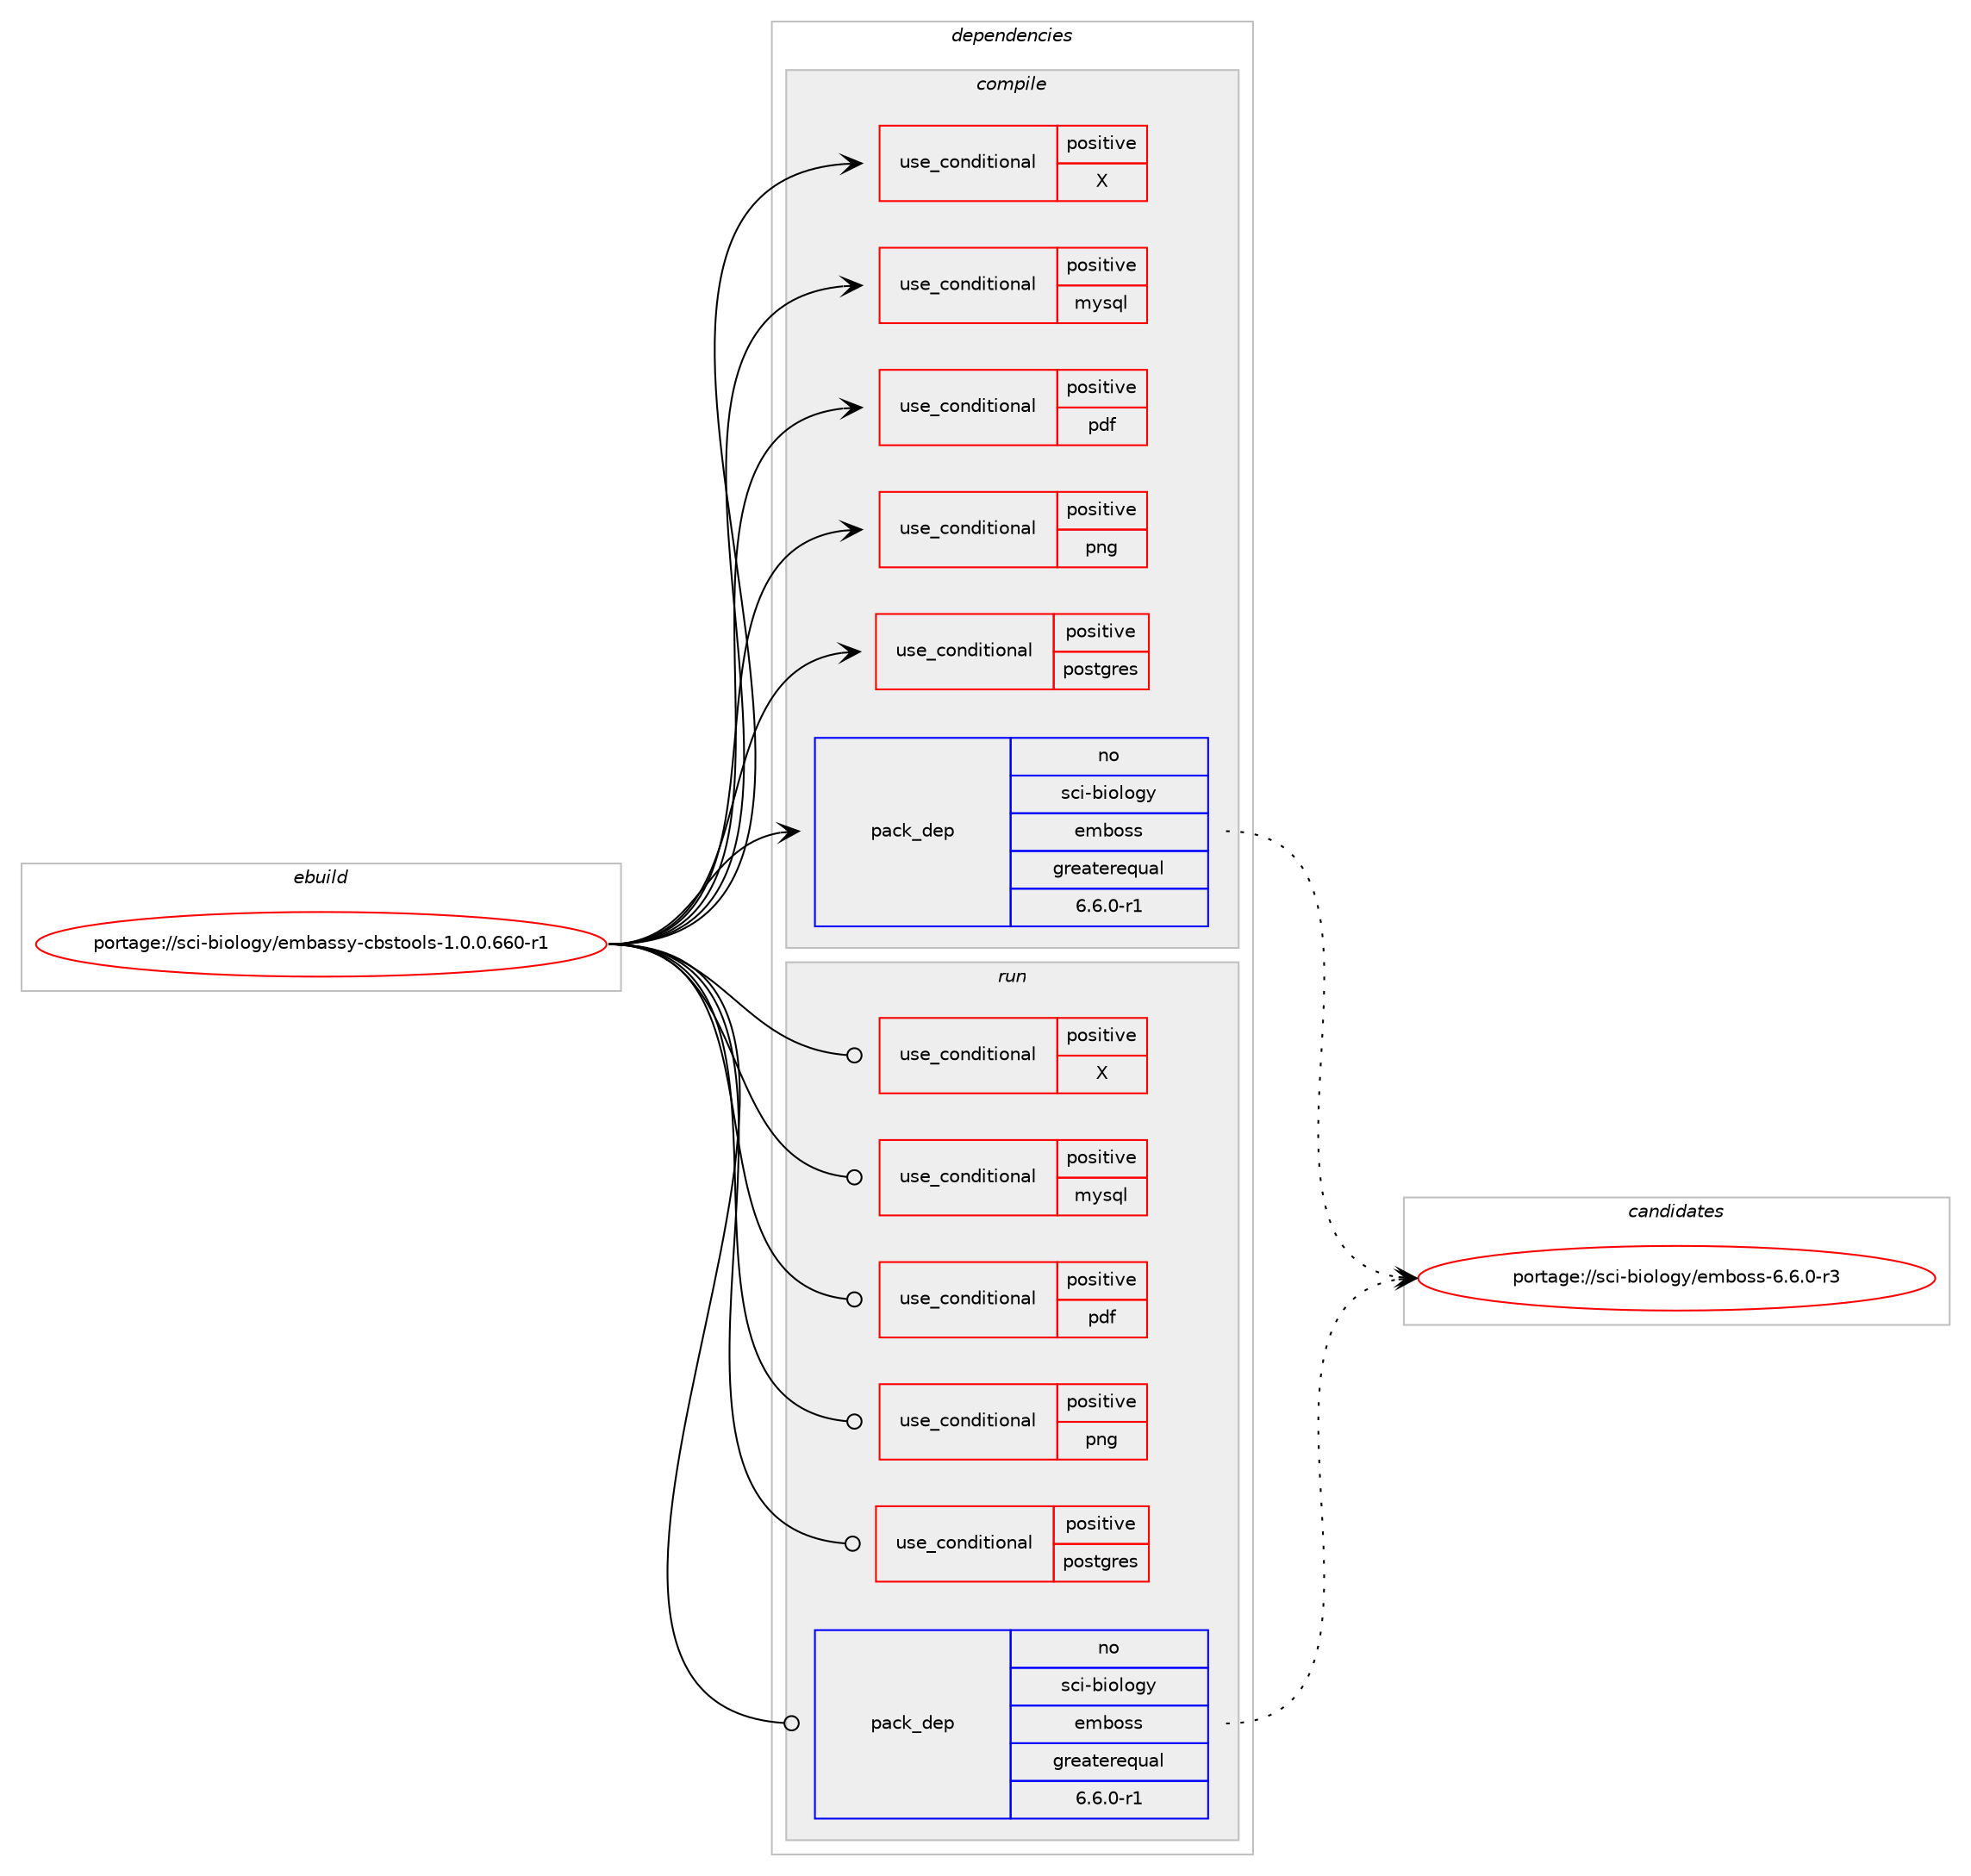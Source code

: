 digraph prolog {

# *************
# Graph options
# *************

newrank=true;
concentrate=true;
compound=true;
graph [rankdir=LR,fontname=Helvetica,fontsize=10,ranksep=1.5];#, ranksep=2.5, nodesep=0.2];
edge  [arrowhead=vee];
node  [fontname=Helvetica,fontsize=10];

# **********
# The ebuild
# **********

subgraph cluster_leftcol {
color=gray;
rank=same;
label=<<i>ebuild</i>>;
id [label="portage://sci-biology/embassy-cbstools-1.0.0.660-r1", color=red, width=4, href="../sci-biology/embassy-cbstools-1.0.0.660-r1.svg"];
}

# ****************
# The dependencies
# ****************

subgraph cluster_midcol {
color=gray;
label=<<i>dependencies</i>>;
subgraph cluster_compile {
fillcolor="#eeeeee";
style=filled;
label=<<i>compile</i>>;
subgraph cond101376 {
dependency197844 [label=<<TABLE BORDER="0" CELLBORDER="1" CELLSPACING="0" CELLPADDING="4"><TR><TD ROWSPAN="3" CELLPADDING="10">use_conditional</TD></TR><TR><TD>positive</TD></TR><TR><TD>X</TD></TR></TABLE>>, shape=none, color=red];
# *** BEGIN UNKNOWN DEPENDENCY TYPE (TODO) ***
# dependency197844 -> package_dependency(portage://sci-biology/embassy-cbstools-1.0.0.660-r1,install,no,x11-libs,libXt,none,[,,],[],[])
# *** END UNKNOWN DEPENDENCY TYPE (TODO) ***

}
id:e -> dependency197844:w [weight=20,style="solid",arrowhead="vee"];
subgraph cond101377 {
dependency197845 [label=<<TABLE BORDER="0" CELLBORDER="1" CELLSPACING="0" CELLPADDING="4"><TR><TD ROWSPAN="3" CELLPADDING="10">use_conditional</TD></TR><TR><TD>positive</TD></TR><TR><TD>mysql</TD></TR></TABLE>>, shape=none, color=red];
# *** BEGIN UNKNOWN DEPENDENCY TYPE (TODO) ***
# dependency197845 -> package_dependency(portage://sci-biology/embassy-cbstools-1.0.0.660-r1,install,no,dev-db,mysql-connector-c,none,[,,],[slot(0),equal],[])
# *** END UNKNOWN DEPENDENCY TYPE (TODO) ***

}
id:e -> dependency197845:w [weight=20,style="solid",arrowhead="vee"];
subgraph cond101378 {
dependency197846 [label=<<TABLE BORDER="0" CELLBORDER="1" CELLSPACING="0" CELLPADDING="4"><TR><TD ROWSPAN="3" CELLPADDING="10">use_conditional</TD></TR><TR><TD>positive</TD></TR><TR><TD>pdf</TD></TR></TABLE>>, shape=none, color=red];
# *** BEGIN UNKNOWN DEPENDENCY TYPE (TODO) ***
# dependency197846 -> package_dependency(portage://sci-biology/embassy-cbstools-1.0.0.660-r1,install,no,media-libs,libharu,none,[,,],any_same_slot,[])
# *** END UNKNOWN DEPENDENCY TYPE (TODO) ***

}
id:e -> dependency197846:w [weight=20,style="solid",arrowhead="vee"];
subgraph cond101379 {
dependency197847 [label=<<TABLE BORDER="0" CELLBORDER="1" CELLSPACING="0" CELLPADDING="4"><TR><TD ROWSPAN="3" CELLPADDING="10">use_conditional</TD></TR><TR><TD>positive</TD></TR><TR><TD>png</TD></TR></TABLE>>, shape=none, color=red];
# *** BEGIN UNKNOWN DEPENDENCY TYPE (TODO) ***
# dependency197847 -> package_dependency(portage://sci-biology/embassy-cbstools-1.0.0.660-r1,install,no,media-libs,gd,none,[,,],[slot(2),equal],[use(enable(png),none)])
# *** END UNKNOWN DEPENDENCY TYPE (TODO) ***

}
id:e -> dependency197847:w [weight=20,style="solid",arrowhead="vee"];
subgraph cond101380 {
dependency197848 [label=<<TABLE BORDER="0" CELLBORDER="1" CELLSPACING="0" CELLPADDING="4"><TR><TD ROWSPAN="3" CELLPADDING="10">use_conditional</TD></TR><TR><TD>positive</TD></TR><TR><TD>postgres</TD></TR></TABLE>>, shape=none, color=red];
# *** BEGIN UNKNOWN DEPENDENCY TYPE (TODO) ***
# dependency197848 -> package_dependency(portage://sci-biology/embassy-cbstools-1.0.0.660-r1,install,no,dev-db,postgresql,none,[,,],any_same_slot,[])
# *** END UNKNOWN DEPENDENCY TYPE (TODO) ***

}
id:e -> dependency197848:w [weight=20,style="solid",arrowhead="vee"];
# *** BEGIN UNKNOWN DEPENDENCY TYPE (TODO) ***
# id -> package_dependency(portage://sci-biology/embassy-cbstools-1.0.0.660-r1,install,no,dev-libs,expat,none,[,,],[],[])
# *** END UNKNOWN DEPENDENCY TYPE (TODO) ***

# *** BEGIN UNKNOWN DEPENDENCY TYPE (TODO) ***
# id -> package_dependency(portage://sci-biology/embassy-cbstools-1.0.0.660-r1,install,no,dev-libs,libpcre,none,[,,],[slot(3)],[])
# *** END UNKNOWN DEPENDENCY TYPE (TODO) ***

subgraph pack93717 {
dependency197849 [label=<<TABLE BORDER="0" CELLBORDER="1" CELLSPACING="0" CELLPADDING="4" WIDTH="220"><TR><TD ROWSPAN="6" CELLPADDING="30">pack_dep</TD></TR><TR><TD WIDTH="110">no</TD></TR><TR><TD>sci-biology</TD></TR><TR><TD>emboss</TD></TR><TR><TD>greaterequal</TD></TR><TR><TD>6.6.0-r1</TD></TR></TABLE>>, shape=none, color=blue];
}
id:e -> dependency197849:w [weight=20,style="solid",arrowhead="vee"];
# *** BEGIN UNKNOWN DEPENDENCY TYPE (TODO) ***
# id -> package_dependency(portage://sci-biology/embassy-cbstools-1.0.0.660-r1,install,no,sci-libs,plplot,none,[,,],any_same_slot,[])
# *** END UNKNOWN DEPENDENCY TYPE (TODO) ***

# *** BEGIN UNKNOWN DEPENDENCY TYPE (TODO) ***
# id -> package_dependency(portage://sci-biology/embassy-cbstools-1.0.0.660-r1,install,no,sys-libs,zlib,none,[,,],[],[])
# *** END UNKNOWN DEPENDENCY TYPE (TODO) ***

}
subgraph cluster_compileandrun {
fillcolor="#eeeeee";
style=filled;
label=<<i>compile and run</i>>;
}
subgraph cluster_run {
fillcolor="#eeeeee";
style=filled;
label=<<i>run</i>>;
subgraph cond101381 {
dependency197850 [label=<<TABLE BORDER="0" CELLBORDER="1" CELLSPACING="0" CELLPADDING="4"><TR><TD ROWSPAN="3" CELLPADDING="10">use_conditional</TD></TR><TR><TD>positive</TD></TR><TR><TD>X</TD></TR></TABLE>>, shape=none, color=red];
# *** BEGIN UNKNOWN DEPENDENCY TYPE (TODO) ***
# dependency197850 -> package_dependency(portage://sci-biology/embassy-cbstools-1.0.0.660-r1,run,no,x11-libs,libXt,none,[,,],[],[])
# *** END UNKNOWN DEPENDENCY TYPE (TODO) ***

}
id:e -> dependency197850:w [weight=20,style="solid",arrowhead="odot"];
subgraph cond101382 {
dependency197851 [label=<<TABLE BORDER="0" CELLBORDER="1" CELLSPACING="0" CELLPADDING="4"><TR><TD ROWSPAN="3" CELLPADDING="10">use_conditional</TD></TR><TR><TD>positive</TD></TR><TR><TD>mysql</TD></TR></TABLE>>, shape=none, color=red];
# *** BEGIN UNKNOWN DEPENDENCY TYPE (TODO) ***
# dependency197851 -> package_dependency(portage://sci-biology/embassy-cbstools-1.0.0.660-r1,run,no,dev-db,mysql-connector-c,none,[,,],[slot(0),equal],[])
# *** END UNKNOWN DEPENDENCY TYPE (TODO) ***

}
id:e -> dependency197851:w [weight=20,style="solid",arrowhead="odot"];
subgraph cond101383 {
dependency197852 [label=<<TABLE BORDER="0" CELLBORDER="1" CELLSPACING="0" CELLPADDING="4"><TR><TD ROWSPAN="3" CELLPADDING="10">use_conditional</TD></TR><TR><TD>positive</TD></TR><TR><TD>pdf</TD></TR></TABLE>>, shape=none, color=red];
# *** BEGIN UNKNOWN DEPENDENCY TYPE (TODO) ***
# dependency197852 -> package_dependency(portage://sci-biology/embassy-cbstools-1.0.0.660-r1,run,no,media-libs,libharu,none,[,,],any_same_slot,[])
# *** END UNKNOWN DEPENDENCY TYPE (TODO) ***

}
id:e -> dependency197852:w [weight=20,style="solid",arrowhead="odot"];
subgraph cond101384 {
dependency197853 [label=<<TABLE BORDER="0" CELLBORDER="1" CELLSPACING="0" CELLPADDING="4"><TR><TD ROWSPAN="3" CELLPADDING="10">use_conditional</TD></TR><TR><TD>positive</TD></TR><TR><TD>png</TD></TR></TABLE>>, shape=none, color=red];
# *** BEGIN UNKNOWN DEPENDENCY TYPE (TODO) ***
# dependency197853 -> package_dependency(portage://sci-biology/embassy-cbstools-1.0.0.660-r1,run,no,media-libs,gd,none,[,,],[slot(2),equal],[use(enable(png),none)])
# *** END UNKNOWN DEPENDENCY TYPE (TODO) ***

}
id:e -> dependency197853:w [weight=20,style="solid",arrowhead="odot"];
subgraph cond101385 {
dependency197854 [label=<<TABLE BORDER="0" CELLBORDER="1" CELLSPACING="0" CELLPADDING="4"><TR><TD ROWSPAN="3" CELLPADDING="10">use_conditional</TD></TR><TR><TD>positive</TD></TR><TR><TD>postgres</TD></TR></TABLE>>, shape=none, color=red];
# *** BEGIN UNKNOWN DEPENDENCY TYPE (TODO) ***
# dependency197854 -> package_dependency(portage://sci-biology/embassy-cbstools-1.0.0.660-r1,run,no,dev-db,postgresql,none,[,,],any_same_slot,[])
# *** END UNKNOWN DEPENDENCY TYPE (TODO) ***

}
id:e -> dependency197854:w [weight=20,style="solid",arrowhead="odot"];
# *** BEGIN UNKNOWN DEPENDENCY TYPE (TODO) ***
# id -> package_dependency(portage://sci-biology/embassy-cbstools-1.0.0.660-r1,run,no,dev-libs,expat,none,[,,],[],[])
# *** END UNKNOWN DEPENDENCY TYPE (TODO) ***

# *** BEGIN UNKNOWN DEPENDENCY TYPE (TODO) ***
# id -> package_dependency(portage://sci-biology/embassy-cbstools-1.0.0.660-r1,run,no,dev-libs,libpcre,none,[,,],[slot(3)],[])
# *** END UNKNOWN DEPENDENCY TYPE (TODO) ***

subgraph pack93718 {
dependency197855 [label=<<TABLE BORDER="0" CELLBORDER="1" CELLSPACING="0" CELLPADDING="4" WIDTH="220"><TR><TD ROWSPAN="6" CELLPADDING="30">pack_dep</TD></TR><TR><TD WIDTH="110">no</TD></TR><TR><TD>sci-biology</TD></TR><TR><TD>emboss</TD></TR><TR><TD>greaterequal</TD></TR><TR><TD>6.6.0-r1</TD></TR></TABLE>>, shape=none, color=blue];
}
id:e -> dependency197855:w [weight=20,style="solid",arrowhead="odot"];
# *** BEGIN UNKNOWN DEPENDENCY TYPE (TODO) ***
# id -> package_dependency(portage://sci-biology/embassy-cbstools-1.0.0.660-r1,run,no,sci-libs,plplot,none,[,,],any_same_slot,[])
# *** END UNKNOWN DEPENDENCY TYPE (TODO) ***

# *** BEGIN UNKNOWN DEPENDENCY TYPE (TODO) ***
# id -> package_dependency(portage://sci-biology/embassy-cbstools-1.0.0.660-r1,run,no,sys-libs,zlib,none,[,,],[],[])
# *** END UNKNOWN DEPENDENCY TYPE (TODO) ***

}
}

# **************
# The candidates
# **************

subgraph cluster_choices {
rank=same;
color=gray;
label=<<i>candidates</i>>;

subgraph choice93717 {
color=black;
nodesep=1;
choice11599105459810511110811110312147101109981111151154554465446484511451 [label="portage://sci-biology/emboss-6.6.0-r3", color=red, width=4,href="../sci-biology/emboss-6.6.0-r3.svg"];
dependency197849:e -> choice11599105459810511110811110312147101109981111151154554465446484511451:w [style=dotted,weight="100"];
}
subgraph choice93718 {
color=black;
nodesep=1;
choice11599105459810511110811110312147101109981111151154554465446484511451 [label="portage://sci-biology/emboss-6.6.0-r3", color=red, width=4,href="../sci-biology/emboss-6.6.0-r3.svg"];
dependency197855:e -> choice11599105459810511110811110312147101109981111151154554465446484511451:w [style=dotted,weight="100"];
}
}

}

